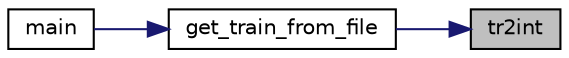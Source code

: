 digraph "tr2int"
{
 // LATEX_PDF_SIZE
  edge [fontname="Helvetica",fontsize="10",labelfontname="Helvetica",labelfontsize="10"];
  node [fontname="Helvetica",fontsize="10",shape=record];
  rankdir="RL";
  Node1 [label="tr2int",height=0.2,width=0.4,color="black", fillcolor="grey75", style="filled", fontcolor="black",tooltip=" "];
  Node1 -> Node2 [dir="back",color="midnightblue",fontsize="10",style="solid"];
  Node2 [label="get_train_from_file",height=0.2,width=0.4,color="black", fillcolor="white", style="filled",URL="$hmm__lib_8c.html#acef94cf960e200f7ec1b4619510461a1",tooltip=" "];
  Node2 -> Node3 [dir="back",color="midnightblue",fontsize="10",style="solid"];
  Node3 [label="main",height=0.2,width=0.4,color="black", fillcolor="white", style="filled",URL="$run__hmm_8c.html#a3c04138a5bfe5d72780bb7e82a18e627",tooltip=" "];
}
